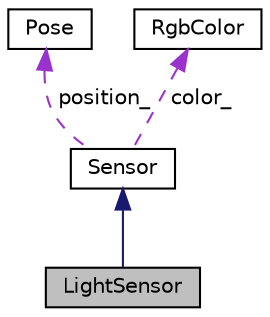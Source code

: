digraph "LightSensor"
{
  edge [fontname="Helvetica",fontsize="10",labelfontname="Helvetica",labelfontsize="10"];
  node [fontname="Helvetica",fontsize="10",shape=record];
  Node1 [label="LightSensor",height=0.2,width=0.4,color="black", fillcolor="grey75", style="filled", fontcolor="black"];
  Node2 -> Node1 [dir="back",color="midnightblue",fontsize="10",style="solid"];
  Node2 [label="Sensor",height=0.2,width=0.4,color="black", fillcolor="white", style="filled",URL="$classSensor.html",tooltip="Parent Class representing a generic sensor of the robot. "];
  Node3 -> Node2 [dir="back",color="darkorchid3",fontsize="10",style="dashed",label=" position_" ];
  Node3 [label="Pose",height=0.2,width=0.4,color="black", fillcolor="white", style="filled",URL="$structPose.html",tooltip="A simple representation of the position/orientation of an entity within the Arena. "];
  Node4 -> Node2 [dir="back",color="darkorchid3",fontsize="10",style="dashed",label=" color_" ];
  Node4 [label="RgbColor",height=0.2,width=0.4,color="black", fillcolor="white", style="filled",URL="$structRgbColor.html",tooltip="Struct representing a rgb_color. "];
}
